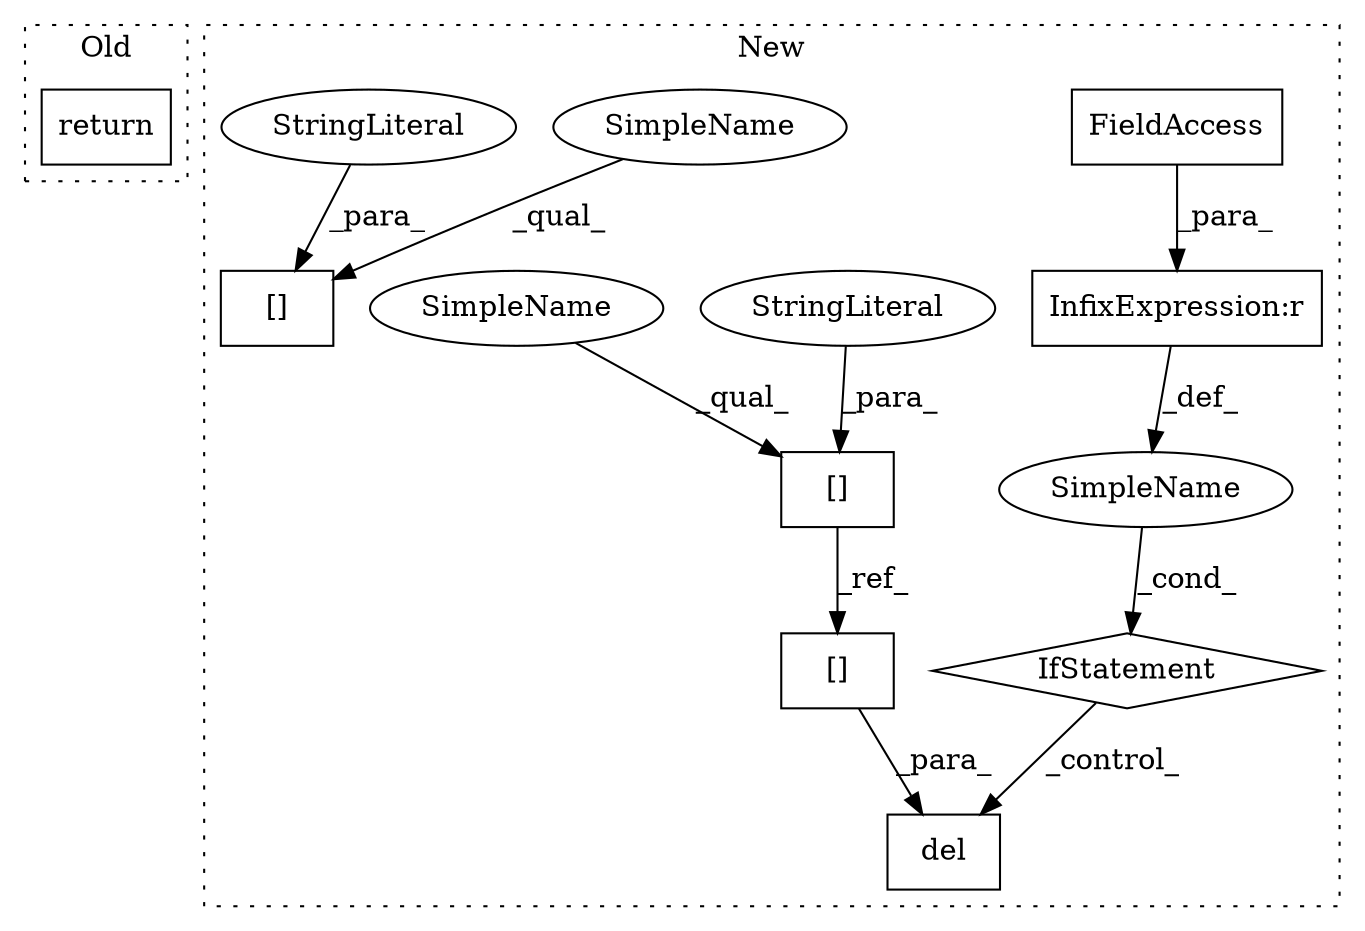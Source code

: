 digraph G {
subgraph cluster0 {
1 [label="return" a="41" s="732" l="12" shape="box"];
label = "Old";
style="dotted";
}
subgraph cluster1 {
2 [label="del" a="32" s="1132,1158" l="4,1" shape="box"];
3 [label="[]" a="2" s="1045,1069" l="17,1" shape="box"];
4 [label="IfStatement" a="25" s="999,1033" l="4,2" shape="diamond"];
5 [label="SimpleName" a="42" s="" l="" shape="ellipse"];
6 [label="StringLiteral" a="45" s="1062" l="7" shape="ellipse"];
7 [label="InfixExpression:r" a="27" s="1016" l="4" shape="box"];
8 [label="[]" a="2" s="1045,1069" l="17,1" shape="box"];
9 [label="FieldAccess" a="22" s="1020" l="13" shape="box"];
10 [label="StringLiteral" a="45" s="1062" l="7" shape="ellipse"];
11 [label="SimpleName" a="42" s="1045" l="16" shape="ellipse"];
12 [label="SimpleName" a="42" s="1045" l="16" shape="ellipse"];
13 [label="[]" a="2" s="1136,1157" l="17,1" shape="box"];
label = "New";
style="dotted";
}
3 -> 13 [label="_ref_"];
4 -> 2 [label="_control_"];
5 -> 4 [label="_cond_"];
6 -> 3 [label="_para_"];
7 -> 5 [label="_def_"];
9 -> 7 [label="_para_"];
10 -> 8 [label="_para_"];
11 -> 3 [label="_qual_"];
12 -> 8 [label="_qual_"];
13 -> 2 [label="_para_"];
}
